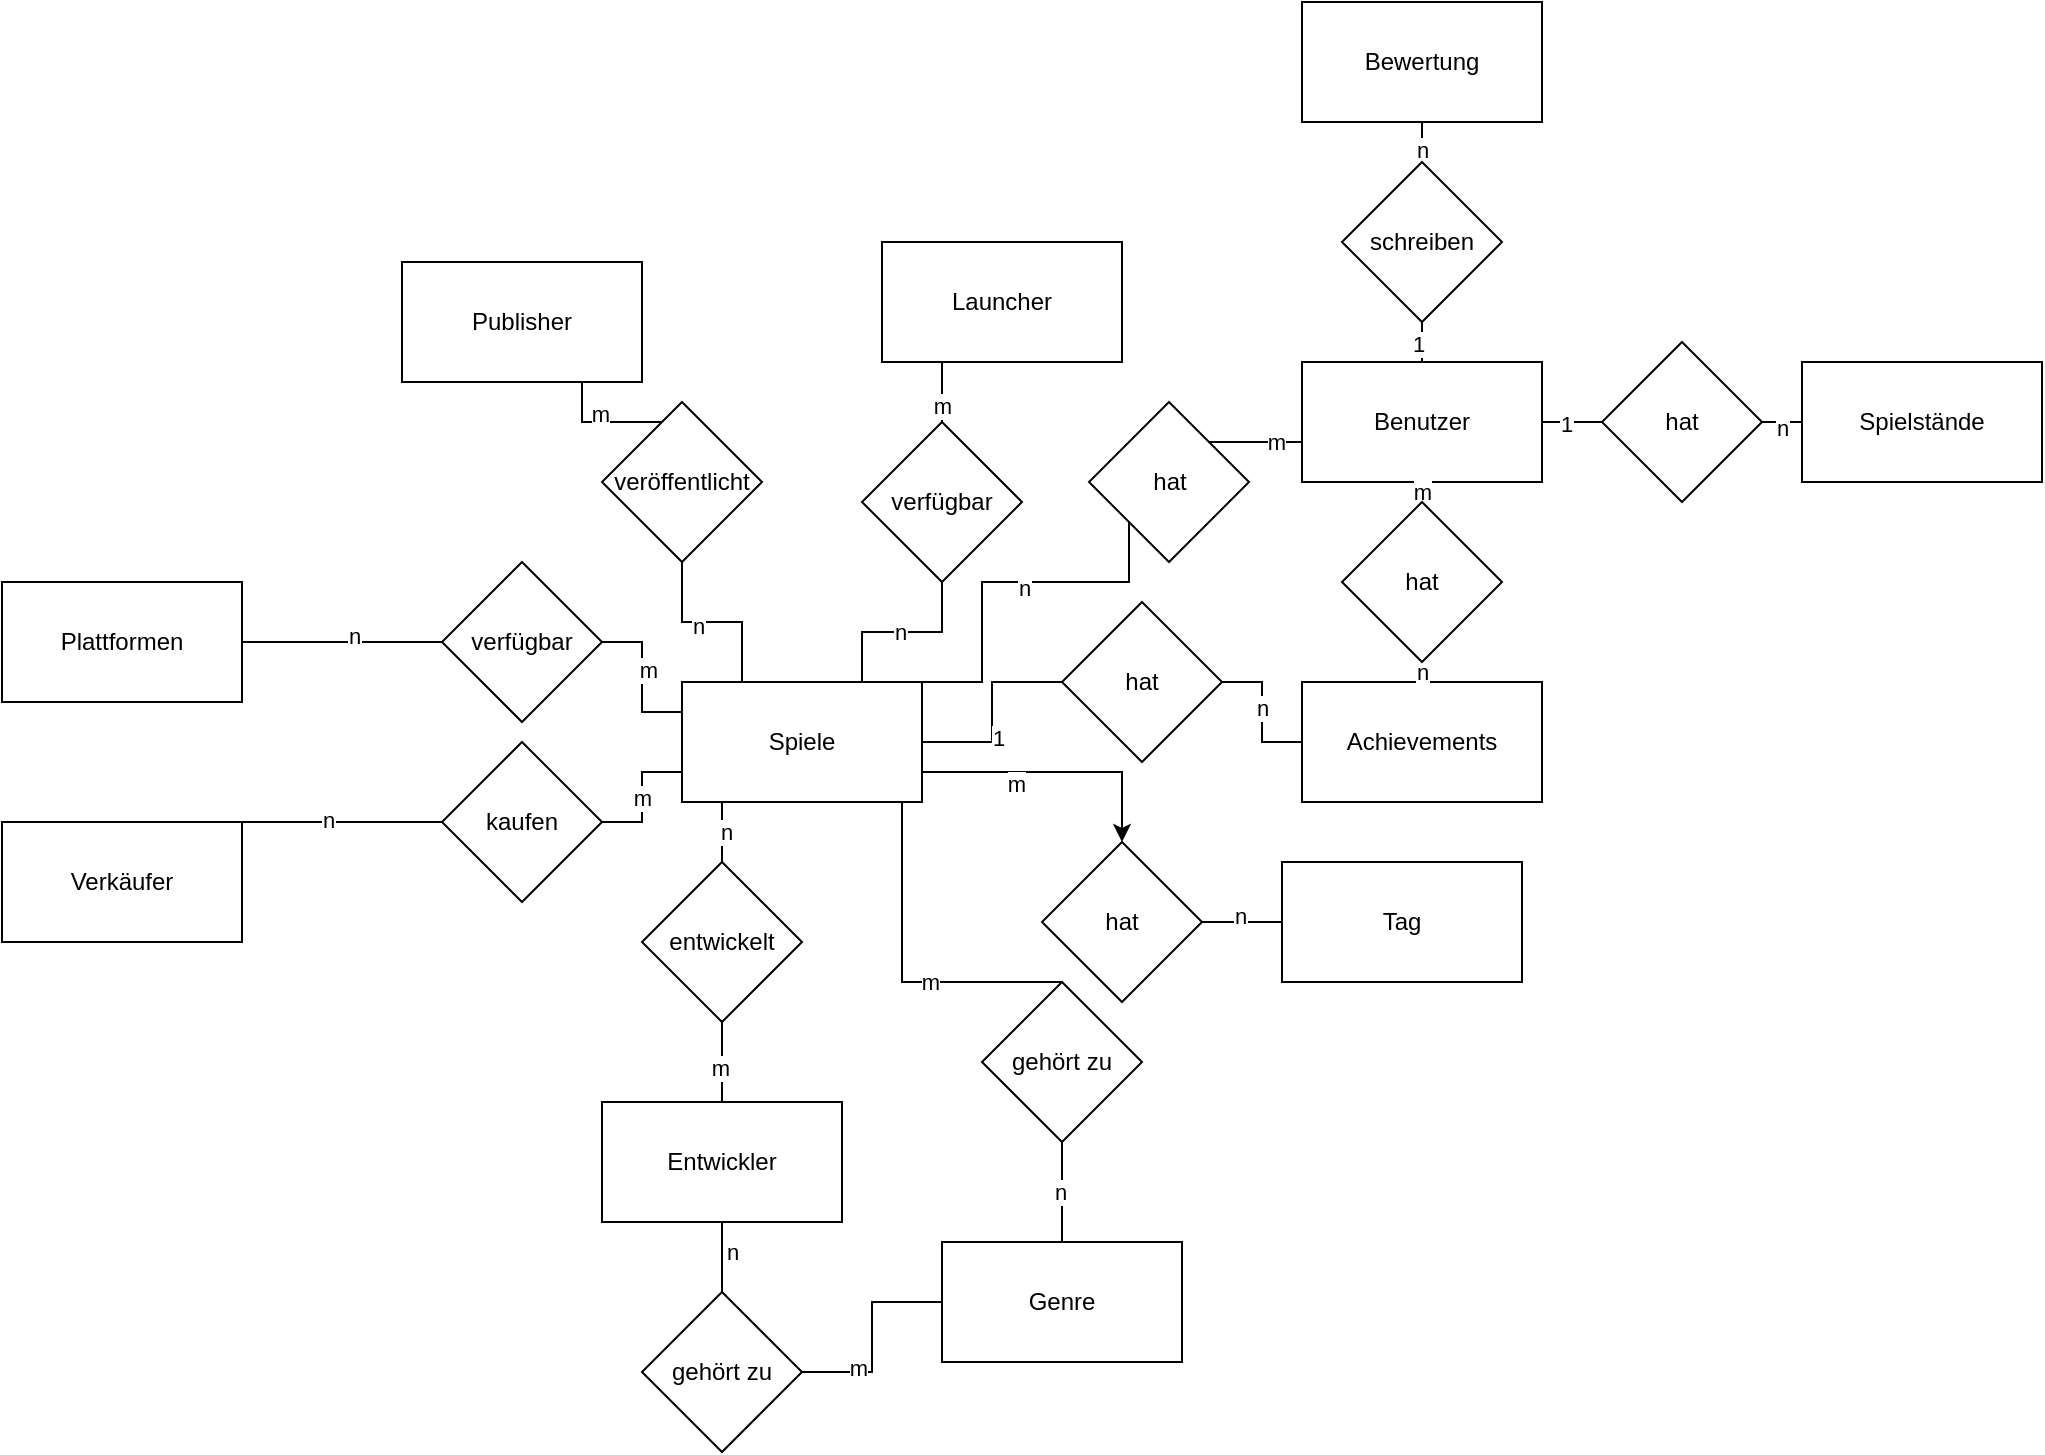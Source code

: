 <mxfile version="24.3.1" type="github">
  <diagram name="Seite-1" id="3Ed0-SD99Jg68NBAZVRs">
    <mxGraphModel dx="2150" dy="1844" grid="1" gridSize="10" guides="1" tooltips="1" connect="1" arrows="1" fold="1" page="1" pageScale="1" pageWidth="827" pageHeight="1169" math="0" shadow="0">
      <root>
        <mxCell id="0" />
        <mxCell id="1" parent="0" />
        <mxCell id="JH0JdN0bpJRm6i2AGFRD-3" style="edgeStyle=orthogonalEdgeStyle;rounded=0;orthogonalLoop=1;jettySize=auto;html=1;exitX=1;exitY=1;exitDx=0;exitDy=0;entryX=0;entryY=0.5;entryDx=0;entryDy=0;endArrow=none;endFill=0;" parent="1" source="zY_2zvcs_w1np9knwVuP-1" target="JH0JdN0bpJRm6i2AGFRD-1" edge="1">
          <mxGeometry relative="1" as="geometry">
            <Array as="points">
              <mxPoint x="330" y="270" />
              <mxPoint x="365" y="270" />
              <mxPoint x="365" y="240" />
            </Array>
          </mxGeometry>
        </mxCell>
        <mxCell id="Z03IouN4sLTGAOioVvps-32" value="1" style="edgeLabel;html=1;align=center;verticalAlign=middle;resizable=0;points=[];" parent="JH0JdN0bpJRm6i2AGFRD-3" vertex="1" connectable="0">
          <mxGeometry x="0.039" y="-3" relative="1" as="geometry">
            <mxPoint as="offset" />
          </mxGeometry>
        </mxCell>
        <mxCell id="Z03IouN4sLTGAOioVvps-34" style="edgeStyle=orthogonalEdgeStyle;rounded=0;orthogonalLoop=1;jettySize=auto;html=1;exitX=1;exitY=0.75;exitDx=0;exitDy=0;" parent="1" source="zY_2zvcs_w1np9knwVuP-1" target="Z03IouN4sLTGAOioVvps-33" edge="1">
          <mxGeometry relative="1" as="geometry" />
        </mxCell>
        <mxCell id="Z03IouN4sLTGAOioVvps-35" value="m" style="edgeLabel;html=1;align=center;verticalAlign=middle;resizable=0;points=[];" parent="Z03IouN4sLTGAOioVvps-34" vertex="1" connectable="0">
          <mxGeometry x="-0.309" y="-6" relative="1" as="geometry">
            <mxPoint as="offset" />
          </mxGeometry>
        </mxCell>
        <mxCell id="K0aSAgf3OIiQXLgO9lWQ-2" style="edgeStyle=orthogonalEdgeStyle;rounded=0;orthogonalLoop=1;jettySize=auto;html=1;exitX=0.25;exitY=1;exitDx=0;exitDy=0;entryX=0.5;entryY=0;entryDx=0;entryDy=0;endArrow=none;endFill=0;" parent="1" source="zY_2zvcs_w1np9knwVuP-1" target="JH0JdN0bpJRm6i2AGFRD-16" edge="1">
          <mxGeometry relative="1" as="geometry" />
        </mxCell>
        <mxCell id="K0aSAgf3OIiQXLgO9lWQ-7" value="n" style="edgeLabel;html=1;align=center;verticalAlign=middle;resizable=0;points=[];" parent="K0aSAgf3OIiQXLgO9lWQ-2" vertex="1" connectable="0">
          <mxGeometry x="0.234" y="2" relative="1" as="geometry">
            <mxPoint as="offset" />
          </mxGeometry>
        </mxCell>
        <mxCell id="K0aSAgf3OIiQXLgO9lWQ-4" style="edgeStyle=orthogonalEdgeStyle;rounded=0;orthogonalLoop=1;jettySize=auto;html=1;exitX=0.75;exitY=0;exitDx=0;exitDy=0;entryX=0.5;entryY=1;entryDx=0;entryDy=0;endArrow=none;endFill=0;" parent="1" source="zY_2zvcs_w1np9knwVuP-1" target="JH0JdN0bpJRm6i2AGFRD-13" edge="1">
          <mxGeometry relative="1" as="geometry" />
        </mxCell>
        <mxCell id="K0aSAgf3OIiQXLgO9lWQ-5" value="n" style="edgeLabel;html=1;align=center;verticalAlign=middle;resizable=0;points=[];" parent="K0aSAgf3OIiQXLgO9lWQ-4" vertex="1" connectable="0">
          <mxGeometry x="-0.022" relative="1" as="geometry">
            <mxPoint as="offset" />
          </mxGeometry>
        </mxCell>
        <mxCell id="zY_2zvcs_w1np9knwVuP-1" value="&lt;div&gt;Spiele&lt;/div&gt;" style="rounded=0;whiteSpace=wrap;html=1;" parent="1" vertex="1">
          <mxGeometry x="210" y="240" width="120" height="60" as="geometry" />
        </mxCell>
        <mxCell id="K0aSAgf3OIiQXLgO9lWQ-10" style="edgeStyle=orthogonalEdgeStyle;rounded=0;orthogonalLoop=1;jettySize=auto;html=1;exitX=0.5;exitY=1;exitDx=0;exitDy=0;entryX=0.5;entryY=0;entryDx=0;entryDy=0;endArrow=none;endFill=0;" parent="1" source="zY_2zvcs_w1np9knwVuP-2" target="K0aSAgf3OIiQXLgO9lWQ-9" edge="1">
          <mxGeometry relative="1" as="geometry" />
        </mxCell>
        <mxCell id="K0aSAgf3OIiQXLgO9lWQ-12" value="n" style="edgeLabel;html=1;align=center;verticalAlign=middle;resizable=0;points=[];" parent="K0aSAgf3OIiQXLgO9lWQ-10" vertex="1" connectable="0">
          <mxGeometry x="-0.151" y="5" relative="1" as="geometry">
            <mxPoint as="offset" />
          </mxGeometry>
        </mxCell>
        <mxCell id="zY_2zvcs_w1np9knwVuP-2" value="&lt;div&gt;Entwickler&lt;/div&gt;" style="rounded=0;whiteSpace=wrap;html=1;" parent="1" vertex="1">
          <mxGeometry x="170" y="450" width="120" height="60" as="geometry" />
        </mxCell>
        <mxCell id="zY_2zvcs_w1np9knwVuP-3" value="&lt;div&gt;Plattformen&lt;/div&gt;" style="rounded=0;whiteSpace=wrap;html=1;" parent="1" vertex="1">
          <mxGeometry x="-130" y="190" width="120" height="60" as="geometry" />
        </mxCell>
        <mxCell id="zY_2zvcs_w1np9knwVuP-4" value="&lt;div&gt;Launcher&lt;/div&gt;" style="rounded=0;whiteSpace=wrap;html=1;" parent="1" vertex="1">
          <mxGeometry x="310" y="20" width="120" height="60" as="geometry" />
        </mxCell>
        <mxCell id="Z03IouN4sLTGAOioVvps-16" style="edgeStyle=orthogonalEdgeStyle;rounded=0;orthogonalLoop=1;jettySize=auto;html=1;exitX=1;exitY=0.5;exitDx=0;exitDy=0;entryX=0;entryY=0.5;entryDx=0;entryDy=0;endArrow=none;endFill=0;" parent="1" source="zY_2zvcs_w1np9knwVuP-5" target="JH0JdN0bpJRm6i2AGFRD-24" edge="1">
          <mxGeometry relative="1" as="geometry" />
        </mxCell>
        <mxCell id="Z03IouN4sLTGAOioVvps-17" value="1" style="edgeLabel;html=1;align=center;verticalAlign=middle;resizable=0;points=[];" parent="Z03IouN4sLTGAOioVvps-16" vertex="1" connectable="0">
          <mxGeometry x="-0.21" y="-1" relative="1" as="geometry">
            <mxPoint as="offset" />
          </mxGeometry>
        </mxCell>
        <mxCell id="zY_2zvcs_w1np9knwVuP-5" value="Benutzer" style="rounded=0;whiteSpace=wrap;html=1;" parent="1" vertex="1">
          <mxGeometry x="520" y="80" width="120" height="60" as="geometry" />
        </mxCell>
        <mxCell id="zY_2zvcs_w1np9knwVuP-6" value="Bewertung" style="rounded=0;whiteSpace=wrap;html=1;" parent="1" vertex="1">
          <mxGeometry x="520" y="-100" width="120" height="60" as="geometry" />
        </mxCell>
        <mxCell id="zY_2zvcs_w1np9knwVuP-7" value="Spielstände" style="rounded=0;whiteSpace=wrap;html=1;" parent="1" vertex="1">
          <mxGeometry x="770" y="80" width="120" height="60" as="geometry" />
        </mxCell>
        <mxCell id="JH0JdN0bpJRm6i2AGFRD-22" style="edgeStyle=orthogonalEdgeStyle;rounded=0;orthogonalLoop=1;jettySize=auto;html=1;exitX=0.75;exitY=1;exitDx=0;exitDy=0;entryX=0.5;entryY=0;entryDx=0;entryDy=0;endArrow=none;endFill=0;" parent="1" source="zY_2zvcs_w1np9knwVuP-8" target="JH0JdN0bpJRm6i2AGFRD-19" edge="1">
          <mxGeometry relative="1" as="geometry" />
        </mxCell>
        <mxCell id="Z03IouN4sLTGAOioVvps-8" value="m" style="edgeLabel;html=1;align=center;verticalAlign=middle;resizable=0;points=[];" parent="JH0JdN0bpJRm6i2AGFRD-22" vertex="1" connectable="0">
          <mxGeometry x="-0.27" y="4" relative="1" as="geometry">
            <mxPoint as="offset" />
          </mxGeometry>
        </mxCell>
        <mxCell id="zY_2zvcs_w1np9knwVuP-8" value="Publisher" style="rounded=0;whiteSpace=wrap;html=1;" parent="1" vertex="1">
          <mxGeometry x="70" y="30" width="120" height="60" as="geometry" />
        </mxCell>
        <mxCell id="zY_2zvcs_w1np9knwVuP-9" value="Achievements" style="rounded=0;whiteSpace=wrap;html=1;" parent="1" vertex="1">
          <mxGeometry x="520" y="240" width="120" height="60" as="geometry" />
        </mxCell>
        <mxCell id="zY_2zvcs_w1np9knwVuP-10" value="Verkäufer" style="rounded=0;whiteSpace=wrap;html=1;" parent="1" vertex="1">
          <mxGeometry x="-130" y="310" width="120" height="60" as="geometry" />
        </mxCell>
        <mxCell id="K0aSAgf3OIiQXLgO9lWQ-11" style="edgeStyle=orthogonalEdgeStyle;rounded=0;orthogonalLoop=1;jettySize=auto;html=1;exitX=0;exitY=0.5;exitDx=0;exitDy=0;entryX=1;entryY=0.5;entryDx=0;entryDy=0;endArrow=none;endFill=0;" parent="1" source="zY_2zvcs_w1np9knwVuP-11" target="K0aSAgf3OIiQXLgO9lWQ-9" edge="1">
          <mxGeometry relative="1" as="geometry" />
        </mxCell>
        <mxCell id="K0aSAgf3OIiQXLgO9lWQ-13" value="m" style="edgeLabel;html=1;align=center;verticalAlign=middle;resizable=0;points=[];" parent="K0aSAgf3OIiQXLgO9lWQ-11" vertex="1" connectable="0">
          <mxGeometry x="0.464" y="-2" relative="1" as="geometry">
            <mxPoint as="offset" />
          </mxGeometry>
        </mxCell>
        <mxCell id="zY_2zvcs_w1np9knwVuP-11" value="Genre" style="rounded=0;whiteSpace=wrap;html=1;" parent="1" vertex="1">
          <mxGeometry x="340" y="520" width="120" height="60" as="geometry" />
        </mxCell>
        <mxCell id="JH0JdN0bpJRm6i2AGFRD-2" style="edgeStyle=orthogonalEdgeStyle;rounded=0;orthogonalLoop=1;jettySize=auto;html=1;exitX=1;exitY=0.5;exitDx=0;exitDy=0;entryX=0;entryY=0.5;entryDx=0;entryDy=0;curved=0;endArrow=none;endFill=0;" parent="1" source="JH0JdN0bpJRm6i2AGFRD-1" target="zY_2zvcs_w1np9knwVuP-9" edge="1">
          <mxGeometry relative="1" as="geometry" />
        </mxCell>
        <mxCell id="Z03IouN4sLTGAOioVvps-20" value="n" style="edgeLabel;html=1;align=center;verticalAlign=middle;resizable=0;points=[];" parent="JH0JdN0bpJRm6i2AGFRD-2" vertex="1" connectable="0">
          <mxGeometry x="-0.057" relative="1" as="geometry">
            <mxPoint as="offset" />
          </mxGeometry>
        </mxCell>
        <mxCell id="JH0JdN0bpJRm6i2AGFRD-1" value="hat" style="rhombus;whiteSpace=wrap;html=1;" parent="1" vertex="1">
          <mxGeometry x="400" y="200" width="80" height="80" as="geometry" />
        </mxCell>
        <mxCell id="JH0JdN0bpJRm6i2AGFRD-5" style="edgeStyle=orthogonalEdgeStyle;rounded=0;orthogonalLoop=1;jettySize=auto;html=1;exitX=0.5;exitY=0;exitDx=0;exitDy=0;entryX=0.5;entryY=1;entryDx=0;entryDy=0;endArrow=none;endFill=0;" parent="1" source="JH0JdN0bpJRm6i2AGFRD-4" target="zY_2zvcs_w1np9knwVuP-1" edge="1">
          <mxGeometry relative="1" as="geometry">
            <Array as="points">
              <mxPoint x="320" y="300" />
            </Array>
          </mxGeometry>
        </mxCell>
        <mxCell id="Z03IouN4sLTGAOioVvps-23" value="m" style="edgeLabel;html=1;align=center;verticalAlign=middle;resizable=0;points=[];" parent="JH0JdN0bpJRm6i2AGFRD-5" vertex="1" connectable="0">
          <mxGeometry x="-0.402" relative="1" as="geometry">
            <mxPoint as="offset" />
          </mxGeometry>
        </mxCell>
        <mxCell id="JH0JdN0bpJRm6i2AGFRD-4" value="&lt;div&gt;gehört zu&lt;/div&gt;" style="rhombus;whiteSpace=wrap;html=1;" parent="1" vertex="1">
          <mxGeometry x="360" y="390" width="80" height="80" as="geometry" />
        </mxCell>
        <mxCell id="JH0JdN0bpJRm6i2AGFRD-6" style="edgeStyle=orthogonalEdgeStyle;rounded=0;orthogonalLoop=1;jettySize=auto;html=1;exitX=0.5;exitY=1;exitDx=0;exitDy=0;entryX=0.5;entryY=0;entryDx=0;entryDy=0;endArrow=none;endFill=0;" parent="1" source="JH0JdN0bpJRm6i2AGFRD-4" target="zY_2zvcs_w1np9knwVuP-11" edge="1">
          <mxGeometry relative="1" as="geometry">
            <mxPoint x="400" y="490" as="targetPoint" />
          </mxGeometry>
        </mxCell>
        <mxCell id="Z03IouN4sLTGAOioVvps-22" value="n" style="edgeLabel;html=1;align=center;verticalAlign=middle;resizable=0;points=[];" parent="JH0JdN0bpJRm6i2AGFRD-6" vertex="1" connectable="0">
          <mxGeometry x="-0.004" y="-1" relative="1" as="geometry">
            <mxPoint as="offset" />
          </mxGeometry>
        </mxCell>
        <mxCell id="JH0JdN0bpJRm6i2AGFRD-8" style="edgeStyle=orthogonalEdgeStyle;rounded=0;orthogonalLoop=1;jettySize=auto;html=1;exitX=0;exitY=0.5;exitDx=0;exitDy=0;entryX=1;entryY=0;entryDx=0;entryDy=0;endArrow=none;endFill=0;" parent="1" source="JH0JdN0bpJRm6i2AGFRD-7" target="zY_2zvcs_w1np9knwVuP-10" edge="1">
          <mxGeometry relative="1" as="geometry">
            <Array as="points">
              <mxPoint x="-10" y="310" />
            </Array>
          </mxGeometry>
        </mxCell>
        <mxCell id="Z03IouN4sLTGAOioVvps-28" value="n" style="edgeLabel;html=1;align=center;verticalAlign=middle;resizable=0;points=[];" parent="JH0JdN0bpJRm6i2AGFRD-8" vertex="1" connectable="0">
          <mxGeometry x="0.138" y="-1" relative="1" as="geometry">
            <mxPoint as="offset" />
          </mxGeometry>
        </mxCell>
        <mxCell id="JH0JdN0bpJRm6i2AGFRD-9" style="edgeStyle=orthogonalEdgeStyle;rounded=0;orthogonalLoop=1;jettySize=auto;html=1;exitX=1;exitY=0.5;exitDx=0;exitDy=0;entryX=0;entryY=0.75;entryDx=0;entryDy=0;endArrow=none;endFill=0;" parent="1" source="JH0JdN0bpJRm6i2AGFRD-7" target="zY_2zvcs_w1np9knwVuP-1" edge="1">
          <mxGeometry relative="1" as="geometry">
            <Array as="points">
              <mxPoint x="190" y="310" />
              <mxPoint x="190" y="285" />
            </Array>
          </mxGeometry>
        </mxCell>
        <mxCell id="Z03IouN4sLTGAOioVvps-29" value="m" style="edgeLabel;html=1;align=center;verticalAlign=middle;resizable=0;points=[];" parent="JH0JdN0bpJRm6i2AGFRD-9" vertex="1" connectable="0">
          <mxGeometry x="-0.022" relative="1" as="geometry">
            <mxPoint as="offset" />
          </mxGeometry>
        </mxCell>
        <mxCell id="JH0JdN0bpJRm6i2AGFRD-7" value="&lt;div&gt;kaufen&lt;br&gt;&lt;/div&gt;" style="rhombus;whiteSpace=wrap;html=1;" parent="1" vertex="1">
          <mxGeometry x="90" y="270" width="80" height="80" as="geometry" />
        </mxCell>
        <mxCell id="JH0JdN0bpJRm6i2AGFRD-11" style="edgeStyle=orthogonalEdgeStyle;rounded=0;orthogonalLoop=1;jettySize=auto;html=1;exitX=1;exitY=0.5;exitDx=0;exitDy=0;entryX=0;entryY=0.25;entryDx=0;entryDy=0;endArrow=none;endFill=0;" parent="1" source="JH0JdN0bpJRm6i2AGFRD-10" target="zY_2zvcs_w1np9knwVuP-1" edge="1">
          <mxGeometry relative="1" as="geometry" />
        </mxCell>
        <mxCell id="Z03IouN4sLTGAOioVvps-31" value="m" style="edgeLabel;html=1;align=center;verticalAlign=middle;resizable=0;points=[];" parent="JH0JdN0bpJRm6i2AGFRD-11" vertex="1" connectable="0">
          <mxGeometry x="-0.099" y="3" relative="1" as="geometry">
            <mxPoint as="offset" />
          </mxGeometry>
        </mxCell>
        <mxCell id="JH0JdN0bpJRm6i2AGFRD-12" style="edgeStyle=orthogonalEdgeStyle;rounded=0;orthogonalLoop=1;jettySize=auto;html=1;exitX=0;exitY=0.5;exitDx=0;exitDy=0;endArrow=none;endFill=0;" parent="1" source="JH0JdN0bpJRm6i2AGFRD-10" target="zY_2zvcs_w1np9knwVuP-3" edge="1">
          <mxGeometry relative="1" as="geometry" />
        </mxCell>
        <mxCell id="Z03IouN4sLTGAOioVvps-30" value="n" style="edgeLabel;html=1;align=center;verticalAlign=middle;resizable=0;points=[];" parent="JH0JdN0bpJRm6i2AGFRD-12" vertex="1" connectable="0">
          <mxGeometry x="-0.118" y="-3" relative="1" as="geometry">
            <mxPoint as="offset" />
          </mxGeometry>
        </mxCell>
        <mxCell id="JH0JdN0bpJRm6i2AGFRD-10" value="verfügbar" style="rhombus;whiteSpace=wrap;html=1;" parent="1" vertex="1">
          <mxGeometry x="90" y="180" width="80" height="80" as="geometry" />
        </mxCell>
        <mxCell id="K0aSAgf3OIiQXLgO9lWQ-3" style="edgeStyle=orthogonalEdgeStyle;rounded=0;orthogonalLoop=1;jettySize=auto;html=1;exitX=0.5;exitY=0;exitDx=0;exitDy=0;entryX=0.25;entryY=1;entryDx=0;entryDy=0;endArrow=none;endFill=0;" parent="1" source="JH0JdN0bpJRm6i2AGFRD-13" target="zY_2zvcs_w1np9knwVuP-4" edge="1">
          <mxGeometry relative="1" as="geometry" />
        </mxCell>
        <mxCell id="K0aSAgf3OIiQXLgO9lWQ-6" value="m" style="edgeLabel;html=1;align=center;verticalAlign=middle;resizable=0;points=[];" parent="K0aSAgf3OIiQXLgO9lWQ-3" vertex="1" connectable="0">
          <mxGeometry x="-0.426" relative="1" as="geometry">
            <mxPoint as="offset" />
          </mxGeometry>
        </mxCell>
        <mxCell id="JH0JdN0bpJRm6i2AGFRD-13" value="&lt;div&gt;verfügbar&lt;/div&gt;" style="rhombus;whiteSpace=wrap;html=1;" parent="1" vertex="1">
          <mxGeometry x="300" y="110" width="80" height="80" as="geometry" />
        </mxCell>
        <mxCell id="K0aSAgf3OIiQXLgO9lWQ-1" style="edgeStyle=orthogonalEdgeStyle;rounded=0;orthogonalLoop=1;jettySize=auto;html=1;exitX=0.5;exitY=1;exitDx=0;exitDy=0;entryX=0.5;entryY=0;entryDx=0;entryDy=0;endArrow=none;endFill=0;" parent="1" source="JH0JdN0bpJRm6i2AGFRD-16" target="zY_2zvcs_w1np9knwVuP-2" edge="1">
          <mxGeometry relative="1" as="geometry" />
        </mxCell>
        <mxCell id="K0aSAgf3OIiQXLgO9lWQ-8" value="m" style="edgeLabel;html=1;align=center;verticalAlign=middle;resizable=0;points=[];" parent="K0aSAgf3OIiQXLgO9lWQ-1" vertex="1" connectable="0">
          <mxGeometry x="0.114" y="-1" relative="1" as="geometry">
            <mxPoint as="offset" />
          </mxGeometry>
        </mxCell>
        <mxCell id="JH0JdN0bpJRm6i2AGFRD-16" value="entwickelt" style="rhombus;whiteSpace=wrap;html=1;" parent="1" vertex="1">
          <mxGeometry x="190" y="330" width="80" height="80" as="geometry" />
        </mxCell>
        <mxCell id="JH0JdN0bpJRm6i2AGFRD-21" style="edgeStyle=orthogonalEdgeStyle;rounded=0;orthogonalLoop=1;jettySize=auto;html=1;exitX=0.5;exitY=1;exitDx=0;exitDy=0;entryX=0.25;entryY=0;entryDx=0;entryDy=0;endArrow=none;endFill=0;" parent="1" source="JH0JdN0bpJRm6i2AGFRD-19" target="zY_2zvcs_w1np9knwVuP-1" edge="1">
          <mxGeometry relative="1" as="geometry" />
        </mxCell>
        <mxCell id="Z03IouN4sLTGAOioVvps-13" value="n" style="edgeLabel;html=1;align=center;verticalAlign=middle;resizable=0;points=[];" parent="JH0JdN0bpJRm6i2AGFRD-21" vertex="1" connectable="0">
          <mxGeometry x="-0.155" y="-2" relative="1" as="geometry">
            <mxPoint as="offset" />
          </mxGeometry>
        </mxCell>
        <mxCell id="JH0JdN0bpJRm6i2AGFRD-19" value="&lt;div&gt;veröffentlicht&lt;/div&gt;" style="rhombus;whiteSpace=wrap;html=1;" parent="1" vertex="1">
          <mxGeometry x="170" y="100" width="80" height="80" as="geometry" />
        </mxCell>
        <mxCell id="JH0JdN0bpJRm6i2AGFRD-25" style="edgeStyle=orthogonalEdgeStyle;rounded=0;orthogonalLoop=1;jettySize=auto;html=1;exitX=1;exitY=0.5;exitDx=0;exitDy=0;entryX=0;entryY=0.5;entryDx=0;entryDy=0;endArrow=none;endFill=0;" parent="1" source="JH0JdN0bpJRm6i2AGFRD-24" target="zY_2zvcs_w1np9knwVuP-7" edge="1">
          <mxGeometry relative="1" as="geometry" />
        </mxCell>
        <mxCell id="Z03IouN4sLTGAOioVvps-15" value="n" style="edgeLabel;html=1;align=center;verticalAlign=middle;resizable=0;points=[];" parent="JH0JdN0bpJRm6i2AGFRD-25" vertex="1" connectable="0">
          <mxGeometry x="-0.04" y="-3" relative="1" as="geometry">
            <mxPoint as="offset" />
          </mxGeometry>
        </mxCell>
        <mxCell id="JH0JdN0bpJRm6i2AGFRD-24" value="hat" style="rhombus;whiteSpace=wrap;html=1;" parent="1" vertex="1">
          <mxGeometry x="670" y="70" width="80" height="80" as="geometry" />
        </mxCell>
        <mxCell id="JH0JdN0bpJRm6i2AGFRD-28" style="edgeStyle=orthogonalEdgeStyle;rounded=0;orthogonalLoop=1;jettySize=auto;html=1;exitX=0.5;exitY=0;exitDx=0;exitDy=0;entryX=0.5;entryY=1;entryDx=0;entryDy=0;endArrow=none;endFill=0;" parent="1" source="JH0JdN0bpJRm6i2AGFRD-27" target="zY_2zvcs_w1np9knwVuP-5" edge="1">
          <mxGeometry relative="1" as="geometry" />
        </mxCell>
        <mxCell id="Z03IouN4sLTGAOioVvps-19" value="m" style="edgeLabel;html=1;align=center;verticalAlign=middle;resizable=0;points=[];" parent="JH0JdN0bpJRm6i2AGFRD-28" vertex="1" connectable="0">
          <mxGeometry x="0.069" relative="1" as="geometry">
            <mxPoint as="offset" />
          </mxGeometry>
        </mxCell>
        <mxCell id="JH0JdN0bpJRm6i2AGFRD-29" style="edgeStyle=orthogonalEdgeStyle;rounded=0;orthogonalLoop=1;jettySize=auto;html=1;exitX=0.5;exitY=1;exitDx=0;exitDy=0;entryX=0.5;entryY=0;entryDx=0;entryDy=0;endArrow=none;endFill=0;" parent="1" source="JH0JdN0bpJRm6i2AGFRD-27" target="zY_2zvcs_w1np9knwVuP-9" edge="1">
          <mxGeometry relative="1" as="geometry" />
        </mxCell>
        <mxCell id="Z03IouN4sLTGAOioVvps-18" value="n" style="edgeLabel;html=1;align=center;verticalAlign=middle;resizable=0;points=[];" parent="JH0JdN0bpJRm6i2AGFRD-29" vertex="1" connectable="0">
          <mxGeometry x="0.036" relative="1" as="geometry">
            <mxPoint as="offset" />
          </mxGeometry>
        </mxCell>
        <mxCell id="JH0JdN0bpJRm6i2AGFRD-27" value="hat" style="rhombus;whiteSpace=wrap;html=1;" parent="1" vertex="1">
          <mxGeometry x="540" y="150" width="80" height="80" as="geometry" />
        </mxCell>
        <mxCell id="JH0JdN0bpJRm6i2AGFRD-31" style="edgeStyle=orthogonalEdgeStyle;rounded=0;orthogonalLoop=1;jettySize=auto;html=1;exitX=0.5;exitY=0;exitDx=0;exitDy=0;entryX=0.5;entryY=1;entryDx=0;entryDy=0;endArrow=none;endFill=0;" parent="1" source="JH0JdN0bpJRm6i2AGFRD-30" target="zY_2zvcs_w1np9knwVuP-6" edge="1">
          <mxGeometry relative="1" as="geometry" />
        </mxCell>
        <mxCell id="Z03IouN4sLTGAOioVvps-9" value="n" style="edgeLabel;html=1;align=center;verticalAlign=middle;resizable=0;points=[];" parent="JH0JdN0bpJRm6i2AGFRD-31" vertex="1" connectable="0">
          <mxGeometry x="-0.34" relative="1" as="geometry">
            <mxPoint as="offset" />
          </mxGeometry>
        </mxCell>
        <mxCell id="JH0JdN0bpJRm6i2AGFRD-32" style="edgeStyle=orthogonalEdgeStyle;rounded=0;orthogonalLoop=1;jettySize=auto;html=1;exitX=0.5;exitY=1;exitDx=0;exitDy=0;entryX=0.5;entryY=0;entryDx=0;entryDy=0;endArrow=none;endFill=0;" parent="1" source="JH0JdN0bpJRm6i2AGFRD-30" target="zY_2zvcs_w1np9knwVuP-5" edge="1">
          <mxGeometry relative="1" as="geometry" />
        </mxCell>
        <mxCell id="Z03IouN4sLTGAOioVvps-10" value="1" style="edgeLabel;html=1;align=center;verticalAlign=middle;resizable=0;points=[];" parent="JH0JdN0bpJRm6i2AGFRD-32" vertex="1" connectable="0">
          <mxGeometry x="0.1" y="-2" relative="1" as="geometry">
            <mxPoint as="offset" />
          </mxGeometry>
        </mxCell>
        <mxCell id="JH0JdN0bpJRm6i2AGFRD-30" value="schreiben" style="rhombus;whiteSpace=wrap;html=1;" parent="1" vertex="1">
          <mxGeometry x="540" y="-20" width="80" height="80" as="geometry" />
        </mxCell>
        <mxCell id="Z03IouN4sLTGAOioVvps-38" style="edgeStyle=orthogonalEdgeStyle;rounded=0;orthogonalLoop=1;jettySize=auto;html=1;exitX=1;exitY=0.5;exitDx=0;exitDy=0;entryX=0;entryY=0.5;entryDx=0;entryDy=0;endArrow=none;endFill=0;" parent="1" source="Z03IouN4sLTGAOioVvps-33" target="Z03IouN4sLTGAOioVvps-36" edge="1">
          <mxGeometry relative="1" as="geometry" />
        </mxCell>
        <mxCell id="Z03IouN4sLTGAOioVvps-39" value="n" style="edgeLabel;html=1;align=center;verticalAlign=middle;resizable=0;points=[];" parent="Z03IouN4sLTGAOioVvps-38" vertex="1" connectable="0">
          <mxGeometry x="-0.079" y="3" relative="1" as="geometry">
            <mxPoint as="offset" />
          </mxGeometry>
        </mxCell>
        <mxCell id="Z03IouN4sLTGAOioVvps-33" value="hat" style="rhombus;whiteSpace=wrap;html=1;" parent="1" vertex="1">
          <mxGeometry x="390" y="320" width="80" height="80" as="geometry" />
        </mxCell>
        <mxCell id="Z03IouN4sLTGAOioVvps-36" value="Tag" style="rounded=0;whiteSpace=wrap;html=1;" parent="1" vertex="1">
          <mxGeometry x="510" y="330" width="120" height="60" as="geometry" />
        </mxCell>
        <mxCell id="K0aSAgf3OIiQXLgO9lWQ-9" value="gehört zu" style="rhombus;whiteSpace=wrap;html=1;" parent="1" vertex="1">
          <mxGeometry x="190" y="545" width="80" height="80" as="geometry" />
        </mxCell>
        <mxCell id="NuDtN_qmZvMPYjXcfd4C-2" style="edgeStyle=orthogonalEdgeStyle;rounded=0;orthogonalLoop=1;jettySize=auto;html=1;exitX=0;exitY=1;exitDx=0;exitDy=0;entryX=1;entryY=0;entryDx=0;entryDy=0;endArrow=none;endFill=0;" edge="1" parent="1" source="NuDtN_qmZvMPYjXcfd4C-1" target="zY_2zvcs_w1np9knwVuP-1">
          <mxGeometry relative="1" as="geometry">
            <Array as="points">
              <mxPoint x="434" y="190" />
              <mxPoint x="360" y="190" />
              <mxPoint x="360" y="240" />
            </Array>
          </mxGeometry>
        </mxCell>
        <mxCell id="NuDtN_qmZvMPYjXcfd4C-3" value="n" style="edgeLabel;html=1;align=center;verticalAlign=middle;resizable=0;points=[];" vertex="1" connectable="0" parent="NuDtN_qmZvMPYjXcfd4C-2">
          <mxGeometry x="-0.094" y="3" relative="1" as="geometry">
            <mxPoint as="offset" />
          </mxGeometry>
        </mxCell>
        <mxCell id="NuDtN_qmZvMPYjXcfd4C-1" value="hat" style="rhombus;whiteSpace=wrap;html=1;" vertex="1" parent="1">
          <mxGeometry x="413.5" y="100" width="80" height="80" as="geometry" />
        </mxCell>
        <mxCell id="NuDtN_qmZvMPYjXcfd4C-4" style="edgeStyle=orthogonalEdgeStyle;rounded=0;orthogonalLoop=1;jettySize=auto;html=1;exitX=1;exitY=0;exitDx=0;exitDy=0;endArrow=none;endFill=0;" edge="1" parent="1" source="NuDtN_qmZvMPYjXcfd4C-1">
          <mxGeometry relative="1" as="geometry">
            <mxPoint x="520" y="120" as="targetPoint" />
            <Array as="points">
              <mxPoint x="480" y="120" />
              <mxPoint x="480" y="120" />
            </Array>
          </mxGeometry>
        </mxCell>
        <mxCell id="NuDtN_qmZvMPYjXcfd4C-5" value="m" style="edgeLabel;html=1;align=center;verticalAlign=middle;resizable=0;points=[];" vertex="1" connectable="0" parent="NuDtN_qmZvMPYjXcfd4C-4">
          <mxGeometry x="0.437" relative="1" as="geometry">
            <mxPoint as="offset" />
          </mxGeometry>
        </mxCell>
      </root>
    </mxGraphModel>
  </diagram>
</mxfile>
